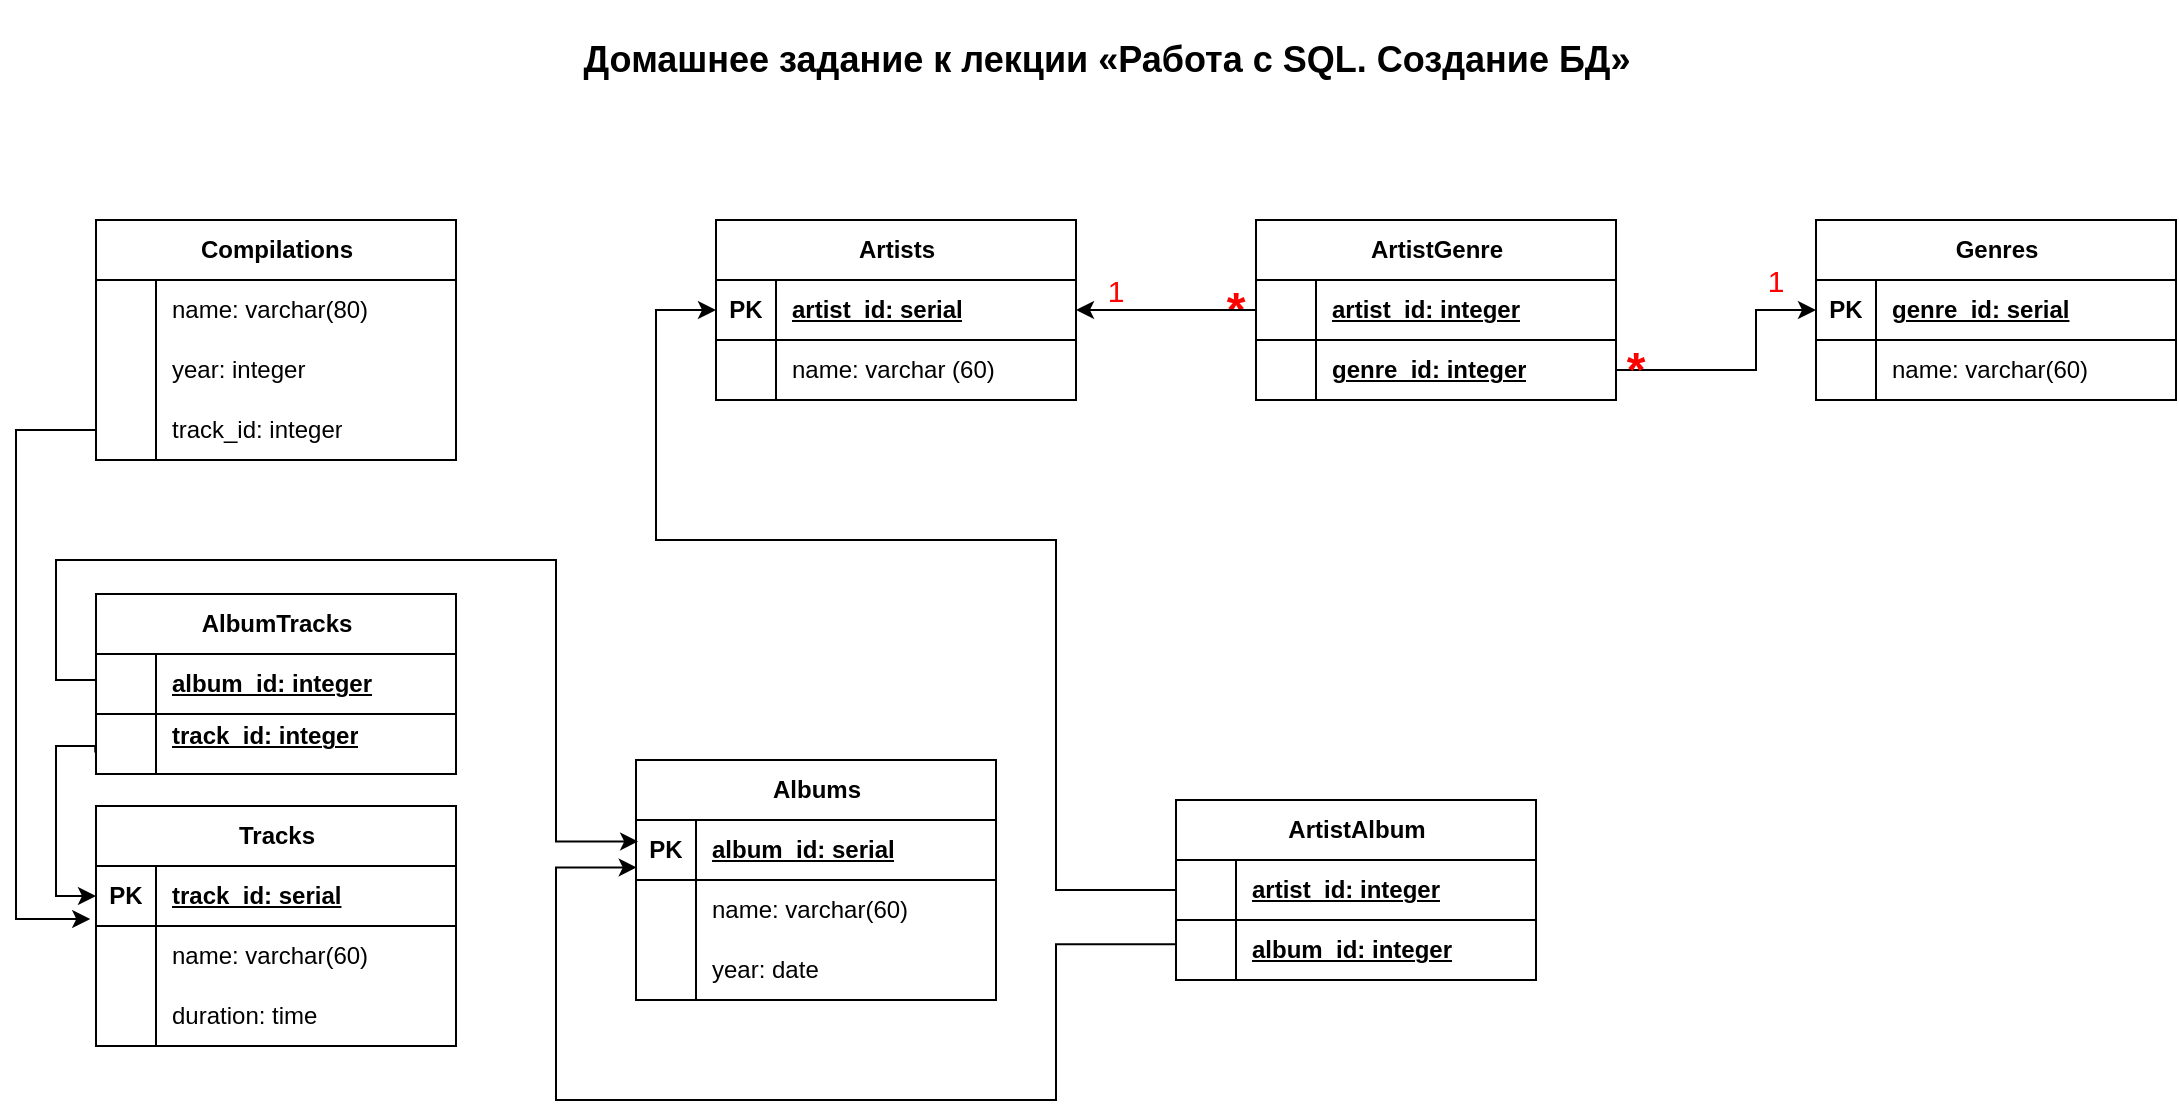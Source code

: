 <mxfile version="22.1.5" type="github">
  <diagram name="Страница — 1" id="l7LQyPdu3lHHylM9o-vb">
    <mxGraphModel dx="2160" dy="635" grid="1" gridSize="10" guides="1" tooltips="1" connect="1" arrows="1" fold="1" page="1" pageScale="1" pageWidth="1169" pageHeight="827" math="0" shadow="0">
      <root>
        <mxCell id="0" />
        <mxCell id="1" parent="0" />
        <mxCell id="CeUGmrKZ6YZU2B5nkD6M-53" value="Genres" style="shape=table;startSize=30;container=1;collapsible=1;childLayout=tableLayout;fixedRows=1;rowLines=0;fontStyle=1;align=center;resizeLast=1;html=1;" parent="1" vertex="1">
          <mxGeometry x="-250" y="160" width="180" height="90" as="geometry" />
        </mxCell>
        <mxCell id="CeUGmrKZ6YZU2B5nkD6M-54" value="" style="shape=tableRow;horizontal=0;startSize=0;swimlaneHead=0;swimlaneBody=0;fillColor=none;collapsible=0;dropTarget=0;points=[[0,0.5],[1,0.5]];portConstraint=eastwest;top=0;left=0;right=0;bottom=1;" parent="CeUGmrKZ6YZU2B5nkD6M-53" vertex="1">
          <mxGeometry y="30" width="180" height="30" as="geometry" />
        </mxCell>
        <mxCell id="CeUGmrKZ6YZU2B5nkD6M-55" value="PK" style="shape=partialRectangle;connectable=0;fillColor=none;top=0;left=0;bottom=0;right=0;fontStyle=1;overflow=hidden;whiteSpace=wrap;html=1;" parent="CeUGmrKZ6YZU2B5nkD6M-54" vertex="1">
          <mxGeometry width="30" height="30" as="geometry">
            <mxRectangle width="30" height="30" as="alternateBounds" />
          </mxGeometry>
        </mxCell>
        <mxCell id="CeUGmrKZ6YZU2B5nkD6M-56" value="genre_id: serial" style="shape=partialRectangle;connectable=0;fillColor=none;top=0;left=0;bottom=0;right=0;align=left;spacingLeft=6;fontStyle=5;overflow=hidden;whiteSpace=wrap;html=1;" parent="CeUGmrKZ6YZU2B5nkD6M-54" vertex="1">
          <mxGeometry x="30" width="150" height="30" as="geometry">
            <mxRectangle width="150" height="30" as="alternateBounds" />
          </mxGeometry>
        </mxCell>
        <mxCell id="CeUGmrKZ6YZU2B5nkD6M-57" value="" style="shape=tableRow;horizontal=0;startSize=0;swimlaneHead=0;swimlaneBody=0;fillColor=none;collapsible=0;dropTarget=0;points=[[0,0.5],[1,0.5]];portConstraint=eastwest;top=0;left=0;right=0;bottom=0;" parent="CeUGmrKZ6YZU2B5nkD6M-53" vertex="1">
          <mxGeometry y="60" width="180" height="30" as="geometry" />
        </mxCell>
        <mxCell id="CeUGmrKZ6YZU2B5nkD6M-58" value="" style="shape=partialRectangle;connectable=0;fillColor=none;top=0;left=0;bottom=0;right=0;editable=1;overflow=hidden;whiteSpace=wrap;html=1;" parent="CeUGmrKZ6YZU2B5nkD6M-57" vertex="1">
          <mxGeometry width="30" height="30" as="geometry">
            <mxRectangle width="30" height="30" as="alternateBounds" />
          </mxGeometry>
        </mxCell>
        <mxCell id="CeUGmrKZ6YZU2B5nkD6M-59" value="name: varchar(60)" style="shape=partialRectangle;connectable=0;fillColor=none;top=0;left=0;bottom=0;right=0;align=left;spacingLeft=6;overflow=hidden;whiteSpace=wrap;html=1;" parent="CeUGmrKZ6YZU2B5nkD6M-57" vertex="1">
          <mxGeometry x="30" width="150" height="30" as="geometry">
            <mxRectangle width="150" height="30" as="alternateBounds" />
          </mxGeometry>
        </mxCell>
        <mxCell id="HRSi-RAz98DU6cZ2b0Zd-8" value="Artists" style="shape=table;startSize=30;container=1;collapsible=1;childLayout=tableLayout;fixedRows=1;rowLines=0;fontStyle=1;align=center;resizeLast=1;html=1;" parent="1" vertex="1">
          <mxGeometry x="-800" y="160" width="180" height="90" as="geometry" />
        </mxCell>
        <mxCell id="HRSi-RAz98DU6cZ2b0Zd-9" value="" style="shape=tableRow;horizontal=0;startSize=0;swimlaneHead=0;swimlaneBody=0;fillColor=none;collapsible=0;dropTarget=0;points=[[0,0.5],[1,0.5]];portConstraint=eastwest;top=0;left=0;right=0;bottom=1;" parent="HRSi-RAz98DU6cZ2b0Zd-8" vertex="1">
          <mxGeometry y="30" width="180" height="30" as="geometry" />
        </mxCell>
        <mxCell id="HRSi-RAz98DU6cZ2b0Zd-10" value="PK" style="shape=partialRectangle;connectable=0;fillColor=none;top=0;left=0;bottom=0;right=0;fontStyle=1;overflow=hidden;whiteSpace=wrap;html=1;" parent="HRSi-RAz98DU6cZ2b0Zd-9" vertex="1">
          <mxGeometry width="30" height="30" as="geometry">
            <mxRectangle width="30" height="30" as="alternateBounds" />
          </mxGeometry>
        </mxCell>
        <mxCell id="HRSi-RAz98DU6cZ2b0Zd-11" value="artist_id: serial" style="shape=partialRectangle;connectable=0;fillColor=none;top=0;left=0;bottom=0;right=0;align=left;spacingLeft=6;fontStyle=5;overflow=hidden;whiteSpace=wrap;html=1;" parent="HRSi-RAz98DU6cZ2b0Zd-9" vertex="1">
          <mxGeometry x="30" width="150" height="30" as="geometry">
            <mxRectangle width="150" height="30" as="alternateBounds" />
          </mxGeometry>
        </mxCell>
        <mxCell id="HRSi-RAz98DU6cZ2b0Zd-12" value="" style="shape=tableRow;horizontal=0;startSize=0;swimlaneHead=0;swimlaneBody=0;fillColor=none;collapsible=0;dropTarget=0;points=[[0,0.5],[1,0.5]];portConstraint=eastwest;top=0;left=0;right=0;bottom=0;" parent="HRSi-RAz98DU6cZ2b0Zd-8" vertex="1">
          <mxGeometry y="60" width="180" height="30" as="geometry" />
        </mxCell>
        <mxCell id="HRSi-RAz98DU6cZ2b0Zd-13" value="" style="shape=partialRectangle;connectable=0;fillColor=none;top=0;left=0;bottom=0;right=0;editable=1;overflow=hidden;whiteSpace=wrap;html=1;" parent="HRSi-RAz98DU6cZ2b0Zd-12" vertex="1">
          <mxGeometry width="30" height="30" as="geometry">
            <mxRectangle width="30" height="30" as="alternateBounds" />
          </mxGeometry>
        </mxCell>
        <mxCell id="HRSi-RAz98DU6cZ2b0Zd-14" value="name: varchar (60)" style="shape=partialRectangle;connectable=0;fillColor=none;top=0;left=0;bottom=0;right=0;align=left;spacingLeft=6;overflow=hidden;whiteSpace=wrap;html=1;" parent="HRSi-RAz98DU6cZ2b0Zd-12" vertex="1">
          <mxGeometry x="30" width="150" height="30" as="geometry">
            <mxRectangle width="150" height="30" as="alternateBounds" />
          </mxGeometry>
        </mxCell>
        <mxCell id="HRSi-RAz98DU6cZ2b0Zd-19" value="ArtistGenre" style="shape=table;startSize=30;container=1;collapsible=1;childLayout=tableLayout;fixedRows=1;rowLines=0;fontStyle=1;align=center;resizeLast=1;html=1;" parent="1" vertex="1">
          <mxGeometry x="-530" y="160" width="180" height="90" as="geometry" />
        </mxCell>
        <mxCell id="HRSi-RAz98DU6cZ2b0Zd-20" value="" style="shape=tableRow;horizontal=0;startSize=0;swimlaneHead=0;swimlaneBody=0;fillColor=none;collapsible=0;dropTarget=0;points=[[0,0.5],[1,0.5]];portConstraint=eastwest;top=0;left=0;right=0;bottom=1;" parent="HRSi-RAz98DU6cZ2b0Zd-19" vertex="1">
          <mxGeometry y="30" width="180" height="30" as="geometry" />
        </mxCell>
        <mxCell id="HRSi-RAz98DU6cZ2b0Zd-21" value="" style="shape=partialRectangle;connectable=0;fillColor=none;top=0;left=0;bottom=0;right=0;fontStyle=1;overflow=hidden;whiteSpace=wrap;html=1;" parent="HRSi-RAz98DU6cZ2b0Zd-20" vertex="1">
          <mxGeometry width="30" height="30" as="geometry">
            <mxRectangle width="30" height="30" as="alternateBounds" />
          </mxGeometry>
        </mxCell>
        <mxCell id="HRSi-RAz98DU6cZ2b0Zd-22" value="artist_id: integer" style="shape=partialRectangle;connectable=0;fillColor=none;top=0;left=0;bottom=0;right=0;align=left;spacingLeft=6;fontStyle=5;overflow=hidden;whiteSpace=wrap;html=1;" parent="HRSi-RAz98DU6cZ2b0Zd-20" vertex="1">
          <mxGeometry x="30" width="150" height="30" as="geometry">
            <mxRectangle width="150" height="30" as="alternateBounds" />
          </mxGeometry>
        </mxCell>
        <mxCell id="HRSi-RAz98DU6cZ2b0Zd-26" value="" style="shape=tableRow;horizontal=0;startSize=0;swimlaneHead=0;swimlaneBody=0;fillColor=none;collapsible=0;dropTarget=0;points=[[0,0.5],[1,0.5]];portConstraint=eastwest;top=0;left=0;right=0;bottom=0;" parent="HRSi-RAz98DU6cZ2b0Zd-19" vertex="1">
          <mxGeometry y="60" width="180" height="30" as="geometry" />
        </mxCell>
        <mxCell id="HRSi-RAz98DU6cZ2b0Zd-27" value="" style="shape=partialRectangle;connectable=0;fillColor=none;top=0;left=0;bottom=0;right=0;editable=1;overflow=hidden;whiteSpace=wrap;html=1;" parent="HRSi-RAz98DU6cZ2b0Zd-26" vertex="1">
          <mxGeometry width="30" height="30" as="geometry">
            <mxRectangle width="30" height="30" as="alternateBounds" />
          </mxGeometry>
        </mxCell>
        <mxCell id="HRSi-RAz98DU6cZ2b0Zd-28" value="" style="shape=partialRectangle;connectable=0;fillColor=none;top=0;left=0;bottom=0;right=0;align=left;spacingLeft=6;overflow=hidden;whiteSpace=wrap;html=1;" parent="HRSi-RAz98DU6cZ2b0Zd-26" vertex="1">
          <mxGeometry x="30" width="150" height="30" as="geometry">
            <mxRectangle width="150" height="30" as="alternateBounds" />
          </mxGeometry>
        </mxCell>
        <mxCell id="HRSi-RAz98DU6cZ2b0Zd-30" style="edgeStyle=orthogonalEdgeStyle;rounded=0;orthogonalLoop=1;jettySize=auto;html=1;exitX=1;exitY=0.5;exitDx=0;exitDy=0;entryX=0;entryY=0.5;entryDx=0;entryDy=0;" parent="1" source="HRSi-RAz98DU6cZ2b0Zd-26" target="CeUGmrKZ6YZU2B5nkD6M-54" edge="1">
          <mxGeometry relative="1" as="geometry">
            <Array as="points">
              <mxPoint x="-280" y="235" />
              <mxPoint x="-280" y="205" />
            </Array>
          </mxGeometry>
        </mxCell>
        <mxCell id="HRSi-RAz98DU6cZ2b0Zd-31" value="genre_id: integer" style="shape=partialRectangle;connectable=0;fillColor=none;top=0;left=0;bottom=0;right=0;align=left;spacingLeft=6;fontStyle=5;overflow=hidden;whiteSpace=wrap;html=1;" parent="1" vertex="1">
          <mxGeometry x="-500" y="220" width="150" height="30" as="geometry">
            <mxRectangle width="150" height="30" as="alternateBounds" />
          </mxGeometry>
        </mxCell>
        <mxCell id="HRSi-RAz98DU6cZ2b0Zd-35" value="Albums" style="shape=table;startSize=30;container=1;collapsible=1;childLayout=tableLayout;fixedRows=1;rowLines=0;fontStyle=1;align=center;resizeLast=1;html=1;" parent="1" vertex="1">
          <mxGeometry x="-840" y="430" width="180" height="120" as="geometry" />
        </mxCell>
        <mxCell id="HRSi-RAz98DU6cZ2b0Zd-36" value="" style="shape=tableRow;horizontal=0;startSize=0;swimlaneHead=0;swimlaneBody=0;fillColor=none;collapsible=0;dropTarget=0;points=[[0,0.5],[1,0.5]];portConstraint=eastwest;top=0;left=0;right=0;bottom=1;" parent="HRSi-RAz98DU6cZ2b0Zd-35" vertex="1">
          <mxGeometry y="30" width="180" height="30" as="geometry" />
        </mxCell>
        <mxCell id="HRSi-RAz98DU6cZ2b0Zd-37" value="PK" style="shape=partialRectangle;connectable=0;fillColor=none;top=0;left=0;bottom=0;right=0;fontStyle=1;overflow=hidden;whiteSpace=wrap;html=1;" parent="HRSi-RAz98DU6cZ2b0Zd-36" vertex="1">
          <mxGeometry width="30" height="30" as="geometry">
            <mxRectangle width="30" height="30" as="alternateBounds" />
          </mxGeometry>
        </mxCell>
        <mxCell id="HRSi-RAz98DU6cZ2b0Zd-38" value="album_id: serial" style="shape=partialRectangle;connectable=0;fillColor=none;top=0;left=0;bottom=0;right=0;align=left;spacingLeft=6;fontStyle=5;overflow=hidden;whiteSpace=wrap;html=1;" parent="HRSi-RAz98DU6cZ2b0Zd-36" vertex="1">
          <mxGeometry x="30" width="150" height="30" as="geometry">
            <mxRectangle width="150" height="30" as="alternateBounds" />
          </mxGeometry>
        </mxCell>
        <mxCell id="HRSi-RAz98DU6cZ2b0Zd-39" value="" style="shape=tableRow;horizontal=0;startSize=0;swimlaneHead=0;swimlaneBody=0;fillColor=none;collapsible=0;dropTarget=0;points=[[0,0.5],[1,0.5]];portConstraint=eastwest;top=0;left=0;right=0;bottom=0;" parent="HRSi-RAz98DU6cZ2b0Zd-35" vertex="1">
          <mxGeometry y="60" width="180" height="30" as="geometry" />
        </mxCell>
        <mxCell id="HRSi-RAz98DU6cZ2b0Zd-40" value="" style="shape=partialRectangle;connectable=0;fillColor=none;top=0;left=0;bottom=0;right=0;editable=1;overflow=hidden;whiteSpace=wrap;html=1;" parent="HRSi-RAz98DU6cZ2b0Zd-39" vertex="1">
          <mxGeometry width="30" height="30" as="geometry">
            <mxRectangle width="30" height="30" as="alternateBounds" />
          </mxGeometry>
        </mxCell>
        <mxCell id="HRSi-RAz98DU6cZ2b0Zd-41" value="name: varchar(60)" style="shape=partialRectangle;connectable=0;fillColor=none;top=0;left=0;bottom=0;right=0;align=left;spacingLeft=6;overflow=hidden;whiteSpace=wrap;html=1;" parent="HRSi-RAz98DU6cZ2b0Zd-39" vertex="1">
          <mxGeometry x="30" width="150" height="30" as="geometry">
            <mxRectangle width="150" height="30" as="alternateBounds" />
          </mxGeometry>
        </mxCell>
        <mxCell id="HRSi-RAz98DU6cZ2b0Zd-42" value="" style="shape=tableRow;horizontal=0;startSize=0;swimlaneHead=0;swimlaneBody=0;fillColor=none;collapsible=0;dropTarget=0;points=[[0,0.5],[1,0.5]];portConstraint=eastwest;top=0;left=0;right=0;bottom=0;" parent="HRSi-RAz98DU6cZ2b0Zd-35" vertex="1">
          <mxGeometry y="90" width="180" height="30" as="geometry" />
        </mxCell>
        <mxCell id="HRSi-RAz98DU6cZ2b0Zd-43" value="" style="shape=partialRectangle;connectable=0;fillColor=none;top=0;left=0;bottom=0;right=0;editable=1;overflow=hidden;whiteSpace=wrap;html=1;" parent="HRSi-RAz98DU6cZ2b0Zd-42" vertex="1">
          <mxGeometry width="30" height="30" as="geometry">
            <mxRectangle width="30" height="30" as="alternateBounds" />
          </mxGeometry>
        </mxCell>
        <mxCell id="HRSi-RAz98DU6cZ2b0Zd-44" value="year: date" style="shape=partialRectangle;connectable=0;fillColor=none;top=0;left=0;bottom=0;right=0;align=left;spacingLeft=6;overflow=hidden;whiteSpace=wrap;html=1;" parent="HRSi-RAz98DU6cZ2b0Zd-42" vertex="1">
          <mxGeometry x="30" width="150" height="30" as="geometry">
            <mxRectangle width="150" height="30" as="alternateBounds" />
          </mxGeometry>
        </mxCell>
        <mxCell id="HRSi-RAz98DU6cZ2b0Zd-74" value="Tracks" style="shape=table;startSize=30;container=1;collapsible=1;childLayout=tableLayout;fixedRows=1;rowLines=0;fontStyle=1;align=center;resizeLast=1;html=1;" parent="1" vertex="1">
          <mxGeometry x="-1110" y="453" width="180" height="120" as="geometry" />
        </mxCell>
        <mxCell id="HRSi-RAz98DU6cZ2b0Zd-75" value="" style="shape=tableRow;horizontal=0;startSize=0;swimlaneHead=0;swimlaneBody=0;fillColor=none;collapsible=0;dropTarget=0;points=[[0,0.5],[1,0.5]];portConstraint=eastwest;top=0;left=0;right=0;bottom=1;" parent="HRSi-RAz98DU6cZ2b0Zd-74" vertex="1">
          <mxGeometry y="30" width="180" height="30" as="geometry" />
        </mxCell>
        <mxCell id="HRSi-RAz98DU6cZ2b0Zd-76" value="PK" style="shape=partialRectangle;connectable=0;fillColor=none;top=0;left=0;bottom=0;right=0;fontStyle=1;overflow=hidden;whiteSpace=wrap;html=1;" parent="HRSi-RAz98DU6cZ2b0Zd-75" vertex="1">
          <mxGeometry width="30" height="30" as="geometry">
            <mxRectangle width="30" height="30" as="alternateBounds" />
          </mxGeometry>
        </mxCell>
        <mxCell id="HRSi-RAz98DU6cZ2b0Zd-77" value="track_id: serial" style="shape=partialRectangle;connectable=0;fillColor=none;top=0;left=0;bottom=0;right=0;align=left;spacingLeft=6;fontStyle=5;overflow=hidden;whiteSpace=wrap;html=1;" parent="HRSi-RAz98DU6cZ2b0Zd-75" vertex="1">
          <mxGeometry x="30" width="150" height="30" as="geometry">
            <mxRectangle width="150" height="30" as="alternateBounds" />
          </mxGeometry>
        </mxCell>
        <mxCell id="HRSi-RAz98DU6cZ2b0Zd-78" value="" style="shape=tableRow;horizontal=0;startSize=0;swimlaneHead=0;swimlaneBody=0;fillColor=none;collapsible=0;dropTarget=0;points=[[0,0.5],[1,0.5]];portConstraint=eastwest;top=0;left=0;right=0;bottom=0;" parent="HRSi-RAz98DU6cZ2b0Zd-74" vertex="1">
          <mxGeometry y="60" width="180" height="30" as="geometry" />
        </mxCell>
        <mxCell id="HRSi-RAz98DU6cZ2b0Zd-79" value="" style="shape=partialRectangle;connectable=0;fillColor=none;top=0;left=0;bottom=0;right=0;editable=1;overflow=hidden;whiteSpace=wrap;html=1;" parent="HRSi-RAz98DU6cZ2b0Zd-78" vertex="1">
          <mxGeometry width="30" height="30" as="geometry">
            <mxRectangle width="30" height="30" as="alternateBounds" />
          </mxGeometry>
        </mxCell>
        <mxCell id="HRSi-RAz98DU6cZ2b0Zd-80" value="name: varchar(60)" style="shape=partialRectangle;connectable=0;fillColor=none;top=0;left=0;bottom=0;right=0;align=left;spacingLeft=6;overflow=hidden;whiteSpace=wrap;html=1;" parent="HRSi-RAz98DU6cZ2b0Zd-78" vertex="1">
          <mxGeometry x="30" width="150" height="30" as="geometry">
            <mxRectangle width="150" height="30" as="alternateBounds" />
          </mxGeometry>
        </mxCell>
        <mxCell id="HRSi-RAz98DU6cZ2b0Zd-81" value="" style="shape=tableRow;horizontal=0;startSize=0;swimlaneHead=0;swimlaneBody=0;fillColor=none;collapsible=0;dropTarget=0;points=[[0,0.5],[1,0.5]];portConstraint=eastwest;top=0;left=0;right=0;bottom=0;" parent="HRSi-RAz98DU6cZ2b0Zd-74" vertex="1">
          <mxGeometry y="90" width="180" height="30" as="geometry" />
        </mxCell>
        <mxCell id="HRSi-RAz98DU6cZ2b0Zd-82" value="" style="shape=partialRectangle;connectable=0;fillColor=none;top=0;left=0;bottom=0;right=0;editable=1;overflow=hidden;whiteSpace=wrap;html=1;" parent="HRSi-RAz98DU6cZ2b0Zd-81" vertex="1">
          <mxGeometry width="30" height="30" as="geometry">
            <mxRectangle width="30" height="30" as="alternateBounds" />
          </mxGeometry>
        </mxCell>
        <mxCell id="HRSi-RAz98DU6cZ2b0Zd-83" value="duration: time" style="shape=partialRectangle;connectable=0;fillColor=none;top=0;left=0;bottom=0;right=0;align=left;spacingLeft=6;overflow=hidden;whiteSpace=wrap;html=1;" parent="HRSi-RAz98DU6cZ2b0Zd-81" vertex="1">
          <mxGeometry x="30" width="150" height="30" as="geometry">
            <mxRectangle width="150" height="30" as="alternateBounds" />
          </mxGeometry>
        </mxCell>
        <mxCell id="HRSi-RAz98DU6cZ2b0Zd-126" value="&lt;h2&gt;&lt;font color=&quot;#ff0000&quot; style=&quot;font-size: 24px;&quot;&gt;*&lt;/font&gt;&lt;/h2&gt;" style="text;html=1;strokeColor=none;fillColor=none;align=center;verticalAlign=middle;whiteSpace=wrap;rounded=0;" parent="1" vertex="1">
          <mxGeometry x="-370" y="220" width="60" height="30" as="geometry" />
        </mxCell>
        <mxCell id="HRSi-RAz98DU6cZ2b0Zd-127" value="&lt;p&gt;&lt;font style=&quot;font-size: 15px;&quot; color=&quot;#ff0000&quot;&gt;1&lt;/font&gt;&lt;/p&gt;" style="text;html=1;strokeColor=none;fillColor=none;align=center;verticalAlign=middle;whiteSpace=wrap;rounded=0;" parent="1" vertex="1">
          <mxGeometry x="-300" y="175" width="60" height="30" as="geometry" />
        </mxCell>
        <mxCell id="HRSi-RAz98DU6cZ2b0Zd-128" value="&lt;h2&gt;&lt;font color=&quot;#ff0000&quot; style=&quot;font-size: 24px;&quot;&gt;*&lt;/font&gt;&lt;/h2&gt;" style="text;html=1;strokeColor=none;fillColor=none;align=center;verticalAlign=middle;whiteSpace=wrap;rounded=0;" parent="1" vertex="1">
          <mxGeometry x="-570" y="190" width="60" height="30" as="geometry" />
        </mxCell>
        <mxCell id="HRSi-RAz98DU6cZ2b0Zd-129" value="&lt;p&gt;&lt;font style=&quot;font-size: 15px;&quot; color=&quot;#ff0000&quot;&gt;1&lt;/font&gt;&lt;/p&gt;" style="text;html=1;strokeColor=none;fillColor=none;align=center;verticalAlign=middle;whiteSpace=wrap;rounded=0;" parent="1" vertex="1">
          <mxGeometry x="-630" y="180" width="60" height="30" as="geometry" />
        </mxCell>
        <mxCell id="HRSi-RAz98DU6cZ2b0Zd-136" style="edgeStyle=orthogonalEdgeStyle;rounded=0;orthogonalLoop=1;jettySize=auto;html=1;exitX=0;exitY=0.5;exitDx=0;exitDy=0;entryX=1;entryY=0.5;entryDx=0;entryDy=0;" parent="1" source="HRSi-RAz98DU6cZ2b0Zd-20" target="HRSi-RAz98DU6cZ2b0Zd-9" edge="1">
          <mxGeometry relative="1" as="geometry" />
        </mxCell>
        <mxCell id="HRSi-RAz98DU6cZ2b0Zd-145" value="album_id: integer" style="shape=partialRectangle;connectable=0;fillColor=none;top=0;left=0;bottom=0;right=0;align=left;spacingLeft=6;fontStyle=5;overflow=hidden;whiteSpace=wrap;html=1;" parent="1" vertex="1">
          <mxGeometry x="-540" y="510" width="150" height="30" as="geometry">
            <mxRectangle width="150" height="30" as="alternateBounds" />
          </mxGeometry>
        </mxCell>
        <mxCell id="HRSi-RAz98DU6cZ2b0Zd-138" value="ArtistAlbum" style="shape=table;startSize=30;container=1;collapsible=1;childLayout=tableLayout;fixedRows=1;rowLines=0;fontStyle=1;align=center;resizeLast=1;html=1;" parent="1" vertex="1">
          <mxGeometry x="-570" y="450" width="180" height="90" as="geometry" />
        </mxCell>
        <mxCell id="HRSi-RAz98DU6cZ2b0Zd-139" value="" style="shape=tableRow;horizontal=0;startSize=0;swimlaneHead=0;swimlaneBody=0;fillColor=none;collapsible=0;dropTarget=0;points=[[0,0.5],[1,0.5]];portConstraint=eastwest;top=0;left=0;right=0;bottom=1;" parent="HRSi-RAz98DU6cZ2b0Zd-138" vertex="1">
          <mxGeometry y="30" width="180" height="30" as="geometry" />
        </mxCell>
        <mxCell id="HRSi-RAz98DU6cZ2b0Zd-140" value="" style="shape=partialRectangle;connectable=0;fillColor=none;top=0;left=0;bottom=0;right=0;fontStyle=1;overflow=hidden;whiteSpace=wrap;html=1;" parent="HRSi-RAz98DU6cZ2b0Zd-139" vertex="1">
          <mxGeometry width="30" height="30" as="geometry">
            <mxRectangle width="30" height="30" as="alternateBounds" />
          </mxGeometry>
        </mxCell>
        <mxCell id="HRSi-RAz98DU6cZ2b0Zd-141" value="artist_id: integer" style="shape=partialRectangle;connectable=0;fillColor=none;top=0;left=0;bottom=0;right=0;align=left;spacingLeft=6;fontStyle=5;overflow=hidden;whiteSpace=wrap;html=1;" parent="HRSi-RAz98DU6cZ2b0Zd-139" vertex="1">
          <mxGeometry x="30" width="150" height="30" as="geometry">
            <mxRectangle width="150" height="30" as="alternateBounds" />
          </mxGeometry>
        </mxCell>
        <mxCell id="HRSi-RAz98DU6cZ2b0Zd-142" value="" style="shape=tableRow;horizontal=0;startSize=0;swimlaneHead=0;swimlaneBody=0;fillColor=none;collapsible=0;dropTarget=0;points=[[0,0.5],[1,0.5]];portConstraint=eastwest;top=0;left=0;right=0;bottom=0;" parent="HRSi-RAz98DU6cZ2b0Zd-138" vertex="1">
          <mxGeometry y="60" width="180" height="30" as="geometry" />
        </mxCell>
        <mxCell id="HRSi-RAz98DU6cZ2b0Zd-143" value="" style="shape=partialRectangle;connectable=0;fillColor=none;top=0;left=0;bottom=0;right=0;editable=1;overflow=hidden;whiteSpace=wrap;html=1;" parent="HRSi-RAz98DU6cZ2b0Zd-142" vertex="1">
          <mxGeometry width="30" height="30" as="geometry">
            <mxRectangle width="30" height="30" as="alternateBounds" />
          </mxGeometry>
        </mxCell>
        <mxCell id="HRSi-RAz98DU6cZ2b0Zd-144" value="" style="shape=partialRectangle;connectable=0;fillColor=none;top=0;left=0;bottom=0;right=0;align=left;spacingLeft=6;overflow=hidden;whiteSpace=wrap;html=1;" parent="HRSi-RAz98DU6cZ2b0Zd-142" vertex="1">
          <mxGeometry x="30" width="150" height="30" as="geometry">
            <mxRectangle width="150" height="30" as="alternateBounds" />
          </mxGeometry>
        </mxCell>
        <mxCell id="fIcMvq94gZ7ALLScitL8-5" style="edgeStyle=orthogonalEdgeStyle;rounded=0;orthogonalLoop=1;jettySize=auto;html=1;exitX=0.002;exitY=0.403;exitDx=0;exitDy=0;exitPerimeter=0;entryX=0.002;entryY=0.791;entryDx=0;entryDy=0;entryPerimeter=0;" parent="1" source="HRSi-RAz98DU6cZ2b0Zd-142" target="HRSi-RAz98DU6cZ2b0Zd-36" edge="1">
          <mxGeometry relative="1" as="geometry">
            <mxPoint x="-530" y="320" as="sourcePoint" />
            <mxPoint x="-890" y="470" as="targetPoint" />
            <Array as="points">
              <mxPoint x="-630" y="522" />
              <mxPoint x="-630" y="600" />
              <mxPoint x="-880" y="600" />
              <mxPoint x="-880" y="484" />
            </Array>
          </mxGeometry>
        </mxCell>
        <mxCell id="fIcMvq94gZ7ALLScitL8-6" style="edgeStyle=orthogonalEdgeStyle;rounded=0;orthogonalLoop=1;jettySize=auto;html=1;entryX=0;entryY=0.5;entryDx=0;entryDy=0;exitX=0;exitY=0.5;exitDx=0;exitDy=0;" parent="1" source="HRSi-RAz98DU6cZ2b0Zd-139" target="HRSi-RAz98DU6cZ2b0Zd-9" edge="1">
          <mxGeometry relative="1" as="geometry">
            <mxPoint x="-505" y="526" as="sourcePoint" />
            <mxPoint x="-860" y="475" as="targetPoint" />
            <Array as="points">
              <mxPoint x="-630" y="495" />
              <mxPoint x="-630" y="320" />
              <mxPoint x="-830" y="320" />
              <mxPoint x="-830" y="205" />
            </Array>
          </mxGeometry>
        </mxCell>
        <mxCell id="fIcMvq94gZ7ALLScitL8-39" value="Compilations" style="shape=table;startSize=30;container=1;collapsible=1;childLayout=tableLayout;fixedRows=1;rowLines=0;fontStyle=1;align=center;resizeLast=1;html=1;" parent="1" vertex="1">
          <mxGeometry x="-1110" y="160" width="180" height="120" as="geometry" />
        </mxCell>
        <mxCell id="fIcMvq94gZ7ALLScitL8-46" value="" style="shape=tableRow;horizontal=0;startSize=0;swimlaneHead=0;swimlaneBody=0;fillColor=none;collapsible=0;dropTarget=0;points=[[0,0.5],[1,0.5]];portConstraint=eastwest;top=0;left=0;right=0;bottom=0;" parent="fIcMvq94gZ7ALLScitL8-39" vertex="1">
          <mxGeometry y="30" width="180" height="30" as="geometry" />
        </mxCell>
        <mxCell id="fIcMvq94gZ7ALLScitL8-47" value="" style="shape=partialRectangle;connectable=0;fillColor=none;top=0;left=0;bottom=0;right=0;editable=1;overflow=hidden;whiteSpace=wrap;html=1;" parent="fIcMvq94gZ7ALLScitL8-46" vertex="1">
          <mxGeometry width="30" height="30" as="geometry">
            <mxRectangle width="30" height="30" as="alternateBounds" />
          </mxGeometry>
        </mxCell>
        <mxCell id="fIcMvq94gZ7ALLScitL8-48" value="name: varchar(80)" style="shape=partialRectangle;connectable=0;fillColor=none;top=0;left=0;bottom=0;right=0;align=left;spacingLeft=6;overflow=hidden;whiteSpace=wrap;html=1;" parent="fIcMvq94gZ7ALLScitL8-46" vertex="1">
          <mxGeometry x="30" width="150" height="30" as="geometry">
            <mxRectangle width="150" height="30" as="alternateBounds" />
          </mxGeometry>
        </mxCell>
        <mxCell id="hx7CrKOY1K8zwmMQC-ft-42" value="" style="shape=tableRow;horizontal=0;startSize=0;swimlaneHead=0;swimlaneBody=0;fillColor=none;collapsible=0;dropTarget=0;points=[[0,0.5],[1,0.5]];portConstraint=eastwest;top=0;left=0;right=0;bottom=0;" vertex="1" parent="fIcMvq94gZ7ALLScitL8-39">
          <mxGeometry y="60" width="180" height="30" as="geometry" />
        </mxCell>
        <mxCell id="hx7CrKOY1K8zwmMQC-ft-43" value="" style="shape=partialRectangle;connectable=0;fillColor=none;top=0;left=0;bottom=0;right=0;editable=1;overflow=hidden;whiteSpace=wrap;html=1;" vertex="1" parent="hx7CrKOY1K8zwmMQC-ft-42">
          <mxGeometry width="30" height="30" as="geometry">
            <mxRectangle width="30" height="30" as="alternateBounds" />
          </mxGeometry>
        </mxCell>
        <mxCell id="hx7CrKOY1K8zwmMQC-ft-44" value="year: integer" style="shape=partialRectangle;connectable=0;fillColor=none;top=0;left=0;bottom=0;right=0;align=left;spacingLeft=6;overflow=hidden;whiteSpace=wrap;html=1;" vertex="1" parent="hx7CrKOY1K8zwmMQC-ft-42">
          <mxGeometry x="30" width="150" height="30" as="geometry">
            <mxRectangle width="150" height="30" as="alternateBounds" />
          </mxGeometry>
        </mxCell>
        <mxCell id="fIcMvq94gZ7ALLScitL8-49" value="" style="shape=tableRow;horizontal=0;startSize=0;swimlaneHead=0;swimlaneBody=0;fillColor=none;collapsible=0;dropTarget=0;points=[[0,0.5],[1,0.5]];portConstraint=eastwest;top=0;left=0;right=0;bottom=0;" parent="fIcMvq94gZ7ALLScitL8-39" vertex="1">
          <mxGeometry y="90" width="180" height="30" as="geometry" />
        </mxCell>
        <mxCell id="fIcMvq94gZ7ALLScitL8-50" value="" style="shape=partialRectangle;connectable=0;fillColor=none;top=0;left=0;bottom=0;right=0;editable=1;overflow=hidden;whiteSpace=wrap;html=1;" parent="fIcMvq94gZ7ALLScitL8-49" vertex="1">
          <mxGeometry width="30" height="30" as="geometry">
            <mxRectangle width="30" height="30" as="alternateBounds" />
          </mxGeometry>
        </mxCell>
        <mxCell id="fIcMvq94gZ7ALLScitL8-51" value="track_id: integer" style="shape=partialRectangle;connectable=0;fillColor=none;top=0;left=0;bottom=0;right=0;align=left;spacingLeft=6;overflow=hidden;whiteSpace=wrap;html=1;" parent="fIcMvq94gZ7ALLScitL8-49" vertex="1">
          <mxGeometry x="30" width="150" height="30" as="geometry">
            <mxRectangle width="150" height="30" as="alternateBounds" />
          </mxGeometry>
        </mxCell>
        <mxCell id="fIcMvq94gZ7ALLScitL8-61" value="&lt;h2&gt;Домашнее задание к лекции «Работа с SQL. Создание БД»&lt;/h2&gt;" style="text;html=1;align=center;verticalAlign=middle;resizable=0;points=[];autosize=1;strokeColor=none;fillColor=none;" parent="1" vertex="1">
          <mxGeometry x="-880" y="50" width="550" height="60" as="geometry" />
        </mxCell>
        <mxCell id="hx7CrKOY1K8zwmMQC-ft-25" style="edgeStyle=orthogonalEdgeStyle;rounded=0;orthogonalLoop=1;jettySize=auto;html=1;entryX=0;entryY=0.5;entryDx=0;entryDy=0;exitX=-0.002;exitY=0.643;exitDx=0;exitDy=0;exitPerimeter=0;" edge="1" parent="1" source="hx7CrKOY1K8zwmMQC-ft-38" target="HRSi-RAz98DU6cZ2b0Zd-75">
          <mxGeometry relative="1" as="geometry">
            <mxPoint x="-1110" y="413" as="sourcePoint" />
            <Array as="points">
              <mxPoint x="-1110" y="423" />
              <mxPoint x="-1130" y="423" />
              <mxPoint x="-1130" y="498" />
            </Array>
          </mxGeometry>
        </mxCell>
        <mxCell id="hx7CrKOY1K8zwmMQC-ft-45" style="edgeStyle=orthogonalEdgeStyle;rounded=0;orthogonalLoop=1;jettySize=auto;html=1;exitX=0;exitY=0.5;exitDx=0;exitDy=0;entryX=0.006;entryY=0.358;entryDx=0;entryDy=0;entryPerimeter=0;" edge="1" parent="1" source="hx7CrKOY1K8zwmMQC-ft-34" target="HRSi-RAz98DU6cZ2b0Zd-36">
          <mxGeometry relative="1" as="geometry">
            <Array as="points">
              <mxPoint x="-1110" y="390" />
              <mxPoint x="-1130" y="390" />
              <mxPoint x="-1130" y="330" />
              <mxPoint x="-880" y="330" />
              <mxPoint x="-880" y="471" />
            </Array>
          </mxGeometry>
        </mxCell>
        <mxCell id="hx7CrKOY1K8zwmMQC-ft-34" value="AlbumTracks" style="shape=table;startSize=30;container=1;collapsible=1;childLayout=tableLayout;fixedRows=1;rowLines=0;fontStyle=1;align=center;resizeLast=1;html=1;" vertex="1" parent="1">
          <mxGeometry x="-1110" y="347" width="180" height="90" as="geometry" />
        </mxCell>
        <mxCell id="hx7CrKOY1K8zwmMQC-ft-35" value="" style="shape=tableRow;horizontal=0;startSize=0;swimlaneHead=0;swimlaneBody=0;fillColor=none;collapsible=0;dropTarget=0;points=[[0,0.5],[1,0.5]];portConstraint=eastwest;top=0;left=0;right=0;bottom=1;" vertex="1" parent="hx7CrKOY1K8zwmMQC-ft-34">
          <mxGeometry y="30" width="180" height="30" as="geometry" />
        </mxCell>
        <mxCell id="hx7CrKOY1K8zwmMQC-ft-36" value="" style="shape=partialRectangle;connectable=0;fillColor=none;top=0;left=0;bottom=0;right=0;fontStyle=1;overflow=hidden;whiteSpace=wrap;html=1;" vertex="1" parent="hx7CrKOY1K8zwmMQC-ft-35">
          <mxGeometry width="30" height="30" as="geometry">
            <mxRectangle width="30" height="30" as="alternateBounds" />
          </mxGeometry>
        </mxCell>
        <mxCell id="hx7CrKOY1K8zwmMQC-ft-37" value="album_id: integer" style="shape=partialRectangle;connectable=0;fillColor=none;top=0;left=0;bottom=0;right=0;align=left;spacingLeft=6;fontStyle=5;overflow=hidden;whiteSpace=wrap;html=1;" vertex="1" parent="hx7CrKOY1K8zwmMQC-ft-35">
          <mxGeometry x="30" width="150" height="30" as="geometry">
            <mxRectangle width="150" height="30" as="alternateBounds" />
          </mxGeometry>
        </mxCell>
        <mxCell id="hx7CrKOY1K8zwmMQC-ft-38" value="" style="shape=tableRow;horizontal=0;startSize=0;swimlaneHead=0;swimlaneBody=0;fillColor=none;collapsible=0;dropTarget=0;points=[[0,0.5],[1,0.5]];portConstraint=eastwest;top=0;left=0;right=0;bottom=0;" vertex="1" parent="hx7CrKOY1K8zwmMQC-ft-34">
          <mxGeometry y="60" width="180" height="30" as="geometry" />
        </mxCell>
        <mxCell id="hx7CrKOY1K8zwmMQC-ft-39" value="" style="shape=partialRectangle;connectable=0;fillColor=none;top=0;left=0;bottom=0;right=0;editable=1;overflow=hidden;whiteSpace=wrap;html=1;" vertex="1" parent="hx7CrKOY1K8zwmMQC-ft-38">
          <mxGeometry width="30" height="30" as="geometry">
            <mxRectangle width="30" height="30" as="alternateBounds" />
          </mxGeometry>
        </mxCell>
        <mxCell id="hx7CrKOY1K8zwmMQC-ft-40" value="" style="shape=partialRectangle;connectable=0;fillColor=none;top=0;left=0;bottom=0;right=0;align=left;spacingLeft=6;overflow=hidden;whiteSpace=wrap;html=1;" vertex="1" parent="hx7CrKOY1K8zwmMQC-ft-38">
          <mxGeometry x="30" width="150" height="30" as="geometry">
            <mxRectangle width="150" height="30" as="alternateBounds" />
          </mxGeometry>
        </mxCell>
        <mxCell id="hx7CrKOY1K8zwmMQC-ft-41" value="track_id: integer" style="shape=partialRectangle;connectable=0;fillColor=none;top=0;left=0;bottom=0;right=0;align=left;spacingLeft=6;fontStyle=5;overflow=hidden;whiteSpace=wrap;html=1;" vertex="1" parent="1">
          <mxGeometry x="-1080" y="403" width="150" height="30" as="geometry">
            <mxRectangle width="150" height="30" as="alternateBounds" />
          </mxGeometry>
        </mxCell>
        <mxCell id="hx7CrKOY1K8zwmMQC-ft-46" style="edgeStyle=orthogonalEdgeStyle;rounded=0;orthogonalLoop=1;jettySize=auto;html=1;exitX=0;exitY=0.5;exitDx=0;exitDy=0;entryX=-0.016;entryY=0.884;entryDx=0;entryDy=0;entryPerimeter=0;" edge="1" parent="1" source="fIcMvq94gZ7ALLScitL8-49" target="HRSi-RAz98DU6cZ2b0Zd-75">
          <mxGeometry relative="1" as="geometry">
            <Array as="points">
              <mxPoint x="-1150" y="265" />
              <mxPoint x="-1150" y="510" />
            </Array>
          </mxGeometry>
        </mxCell>
      </root>
    </mxGraphModel>
  </diagram>
</mxfile>
